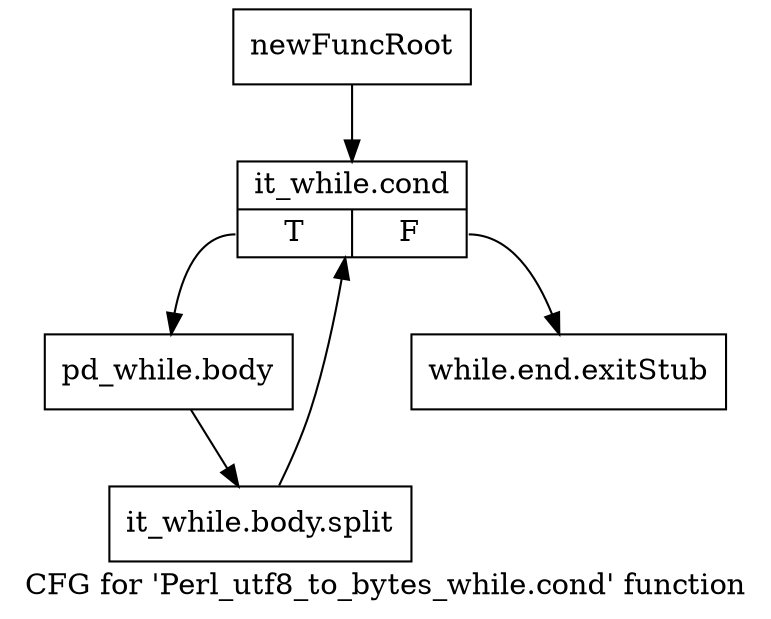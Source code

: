digraph "CFG for 'Perl_utf8_to_bytes_while.cond' function" {
	label="CFG for 'Perl_utf8_to_bytes_while.cond' function";

	Node0x57e1ae0 [shape=record,label="{newFuncRoot}"];
	Node0x57e1ae0 -> Node0x57e1b80;
	Node0x57e1b30 [shape=record,label="{while.end.exitStub}"];
	Node0x57e1b80 [shape=record,label="{it_while.cond|{<s0>T|<s1>F}}"];
	Node0x57e1b80:s0 -> Node0x57e1bd0;
	Node0x57e1b80:s1 -> Node0x57e1b30;
	Node0x57e1bd0 [shape=record,label="{pd_while.body}"];
	Node0x57e1bd0 -> Node0x6cfc100;
	Node0x6cfc100 [shape=record,label="{it_while.body.split}"];
	Node0x6cfc100 -> Node0x57e1b80;
}
